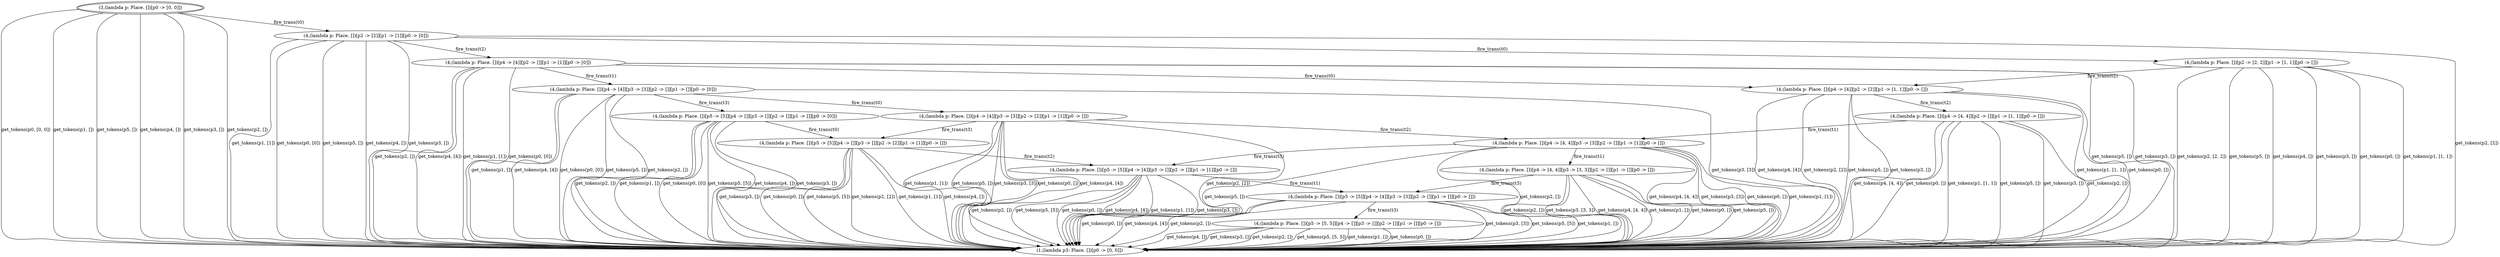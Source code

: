 digraph G {
center = TRUE;
mclimit = 10.0;
nodesep = 0.05;
node [ width=0.25, height=0.25, label="" ];
s4 [ peripheries=2 ];
s0 [label="(4,(lambda p: Place. [])[p2 -> [2, 2]][p1 -> [1, 1]][p0 -> []])"];
s1 [label="(1,(lambda p3: Place. [])[p0 -> [0, 0]])"];
s2 [label="(4,(lambda p: Place. [])[p5 -> [5, 5]][p4 -> []][p3 -> []][p2 -> []][p1 -> []][p0 -> []])"];
s3 [label="(4,(lambda p: Place. [])[p4 -> [4, 4]][p3 -> [3, 3]][p2 -> []][p1 -> []][p0 -> []])"];
s4 [label="(3,(lambda p: Place. [])[p0 -> [0, 0]])"];
s5 [label="(4,(lambda p: Place. [])[p4 -> [4, 4]][p3 -> [3]][p2 -> []][p1 -> [1]][p0 -> []])"];
s6 [label="(4,(lambda p: Place. [])[p5 -> [5]][p4 -> [4]][p3 -> []][p2 -> []][p1 -> [1]][p0 -> []])"];
s7 [label="(4,(lambda p: Place. [])[p4 -> [4]][p3 -> [3]][p2 -> []][p1 -> []][p0 -> [0]])"];
s8 [label="(4,(lambda p: Place. [])[p4 -> [4, 4]][p2 -> []][p1 -> [1, 1]][p0 -> []])"];
s9 [label="(4,(lambda p: Place. [])[p5 -> [5]][p4 -> [4]][p3 -> [3]][p2 -> []][p1 -> []][p0 -> []])"];
s10 [label="(4,(lambda p: Place. [])[p5 -> [5]][p4 -> []][p3 -> []][p2 -> []][p1 -> []][p0 -> [0]])"];
s11 [label="(4,(lambda p: Place. [])[p4 -> [4]][p3 -> [3]][p2 -> [2]][p1 -> [1]][p0 -> []])"];
s12 [label="(4,(lambda p: Place. [])[p4 -> [4]][p2 -> []][p1 -> [1]][p0 -> [0]])"];
s13 [label="(4,(lambda p: Place. [])[p4 -> [4]][p2 -> [2]][p1 -> [1, 1]][p0 -> []])"];
s14 [label="(4,(lambda p: Place. [])[p5 -> [5]][p4 -> []][p3 -> []][p2 -> [2]][p1 -> [1]][p0 -> []])"];
s15 [label="(4,(lambda p: Place. [])[p2 -> [2]][p1 -> [1]][p0 -> [0]])"];
s15->s1[label="get_tokens(p2, [2])"];
s15->s1[label="get_tokens(p1, [1])"];
s15->s1[label="get_tokens(p0, [0])"];
s15->s12[label="fire_trans(t2)"];
s15->s0[label="fire_trans(t0)"];
s15->s1[label="get_tokens(p5, [])"];
s15->s1[label="get_tokens(p4, [])"];
s15->s1[label="get_tokens(p3, [])"];
s12->s1[label="get_tokens(p4, [4])"];
s12->s7[label="fire_trans(t1)"];
s12->s1[label="get_tokens(p1, [1])"];
s12->s1[label="get_tokens(p0, [0])"];
s12->s13[label="fire_trans(t0)"];
s12->s1[label="get_tokens(p5, [])"];
s12->s1[label="get_tokens(p3, [])"];
s12->s1[label="get_tokens(p2, [])"];
s13->s1[label="get_tokens(p1, [1, 1])"];
s13->s1[label="get_tokens(p0, [])"];
s13->s1[label="get_tokens(p4, [4])"];
s13->s1[label="get_tokens(p2, [2])"];
s13->s8[label="fire_trans(t2)"];
s13->s1[label="get_tokens(p5, [])"];
s13->s1[label="get_tokens(p3, [])"];
s0->s1[label="get_tokens(p0, [])"];
s0->s1[label="get_tokens(p1, [1, 1])"];
s0->s1[label="get_tokens(p2, [2, 2])"];
s0->s13[label="fire_trans(t2)"];
s0->s1[label="get_tokens(p5, [])"];
s0->s1[label="get_tokens(p4, [])"];
s0->s1[label="get_tokens(p3, [])"];
s11->s14[label="fire_trans(t3)"];
s11->s1[label="get_tokens(p3, [3])"];
s11->s1[label="get_tokens(p0, [])"];
s11->s1[label="get_tokens(p4, [4])"];
s11->s1[label="get_tokens(p2, [2])"];
s11->s1[label="get_tokens(p1, [1])"];
s11->s5[label="fire_trans(t2)"];
s11->s1[label="get_tokens(p5, [])"];
s7->s1[label="get_tokens(p3, [3])"];
s7->s1[label="get_tokens(p1, [])"];
s7->s10[label="fire_trans(t3)"];
s7->s1[label="get_tokens(p4, [4])"];
s7->s1[label="get_tokens(p0, [0])"];
s7->s11[label="fire_trans(t0)"];
s7->s1[label="get_tokens(p5, [])"];
s7->s1[label="get_tokens(p2, [])"];
s14->s1[label="get_tokens(p0, [])"];
s14->s1[label="get_tokens(p5, [5])"];
s14->s1[label="get_tokens(p2, [2])"];
s14->s1[label="get_tokens(p1, [1])"];
s14->s6[label="fire_trans(t2)"];
s14->s1[label="get_tokens(p4, [])"];
s14->s1[label="get_tokens(p3, [])"];
s6->s1[label="get_tokens(p5, [5])"];
s6->s1[label="get_tokens(p0, [])"];
s6->s1[label="get_tokens(p4, [4])"];
s6->s9[label="fire_trans(t1)"];
s6->s1[label="get_tokens(p1, [1])"];
s6->s1[label="get_tokens(p3, [])"];
s6->s1[label="get_tokens(p2, [])"];
s10->s1[label="get_tokens(p1, [])"];
s10->s1[label="get_tokens(p5, [5])"];
s10->s1[label="get_tokens(p0, [0])"];
s10->s14[label="fire_trans(t0)"];
s10->s1[label="get_tokens(p4, [])"];
s10->s1[label="get_tokens(p3, [])"];
s10->s1[label="get_tokens(p2, [])"];
s9->s1[label="get_tokens(p3, [3])"];
s9->s1[label="get_tokens(p5, [5])"];
s9->s2[label="fire_trans(t3)"];
s9->s1[label="get_tokens(p1, [])"];
s9->s1[label="get_tokens(p0, [])"];
s9->s1[label="get_tokens(p4, [4])"];
s9->s1[label="get_tokens(p2, [])"];
s8->s1[label="get_tokens(p4, [4, 4])"];
s8->s1[label="get_tokens(p0, [])"];
s8->s1[label="get_tokens(p1, [1, 1])"];
s8->s5[label="fire_trans(t1)"];
s8->s1[label="get_tokens(p5, [])"];
s8->s1[label="get_tokens(p3, [])"];
s8->s1[label="get_tokens(p2, [])"];
s5->s1[label="get_tokens(p4, [4, 4])"];
s5->s1[label="get_tokens(p3, [3])"];
s5->s1[label="get_tokens(p0, [])"];
s5->s6[label="fire_trans(t3)"];
s5->s3[label="fire_trans(t1)"];
s5->s1[label="get_tokens(p1, [1])"];
s5->s1[label="get_tokens(p5, [])"];
s5->s1[label="get_tokens(p2, [])"];
s4->s1[label="get_tokens(p0, [0, 0])"];
s4->s1[label="get_tokens(p1, [])"];
s4->s15[label="fire_trans(t0)"];
s4->s1[label="get_tokens(p5, [])"];
s4->s1[label="get_tokens(p4, [])"];
s4->s1[label="get_tokens(p3, [])"];
s4->s1[label="get_tokens(p2, [])"];
s3->s1[label="get_tokens(p3, [3, 3])"];
s3->s1[label="get_tokens(p4, [4, 4])"];
s3->s9[label="fire_trans(t3)"];
s3->s1[label="get_tokens(p1, [])"];
s3->s1[label="get_tokens(p0, [])"];
s3->s1[label="get_tokens(p5, [])"];
s3->s1[label="get_tokens(p2, [])"];
s2->s1[label="get_tokens(p5, [5, 5])"];
s2->s1[label="get_tokens(p1, [])"];
s2->s1[label="get_tokens(p0, [])"];
s2->s1[label="get_tokens(p4, [])"];
s2->s1[label="get_tokens(p3, [])"];
s2->s1[label="get_tokens(p2, [])"];
}
